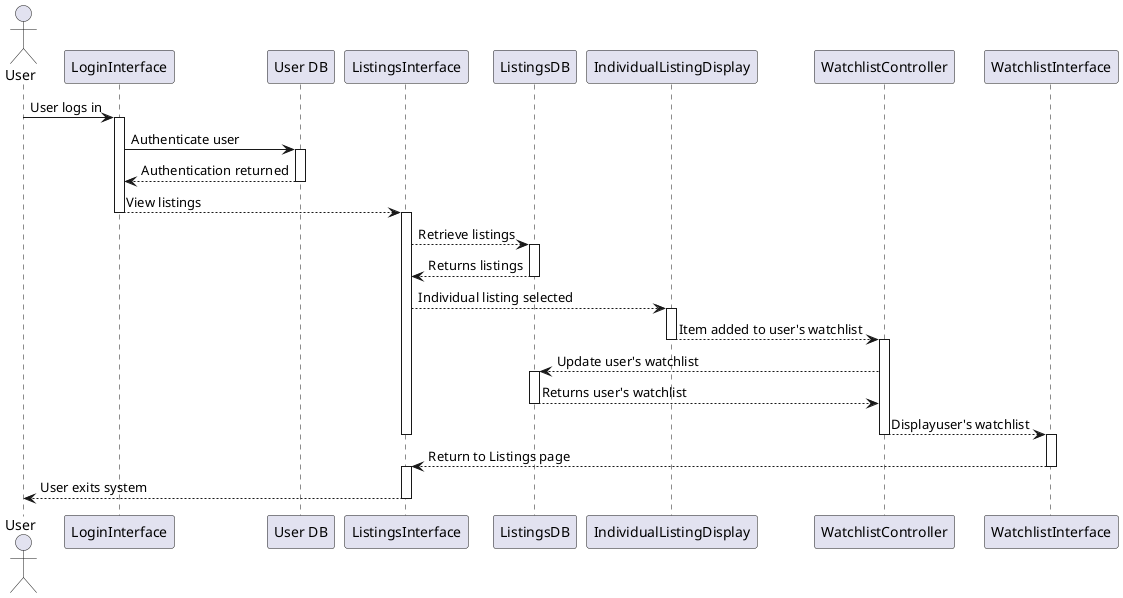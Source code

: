 @startuml
actor User
participant "LoginInterface" as LoginInterface
participant "User DB" as UserDB
participant "ListingsInterface" as ListingInterface
participant "ListingsDB" as ListingDB
participant "IndividualListingDisplay" as IndividualListingInterface
participant "WatchlistController" as WatchlistController
participant "WatchlistInterface" as WatchlistInterface

User -> LoginInterface : User logs in
activate LoginInterface
LoginInterface -> UserDB : Authenticate user


activate UserDB
UserDB --> LoginInterface : Authentication returned
deactivate UserDB


LoginInterface --> ListingInterface : View listings
deactivate LoginInterface

activate ListingInterface
ListingInterface --> ListingDB : Retrieve listings

activate ListingDB
ListingDB --> ListingInterface : Returns listings
deactivate ListingDB


ListingInterface --> IndividualListingInterface : Individual listing selected

activate IndividualListingInterface
IndividualListingInterface --> WatchlistController : Item added to user's watchlist
deactivate IndividualListingInterface

activate WatchlistController
WatchlistController --> ListingDB : Update user's watchlist
activate ListingDB
ListingDB --> WatchlistController : Returns user's watchlist
deactivate ListingDB
WatchlistController --> WatchlistInterface :  Displayuser's watchlist
deactivate WatchlistController

deactivate ListingInterface
activate WatchlistInterface
WatchlistInterface --> ListingInterface : Return to Listings page
deactivate WatchlistInterface

activate ListingInterface
ListingInterface --> User : User exits system
deactivate ListingInterface


@enduml
